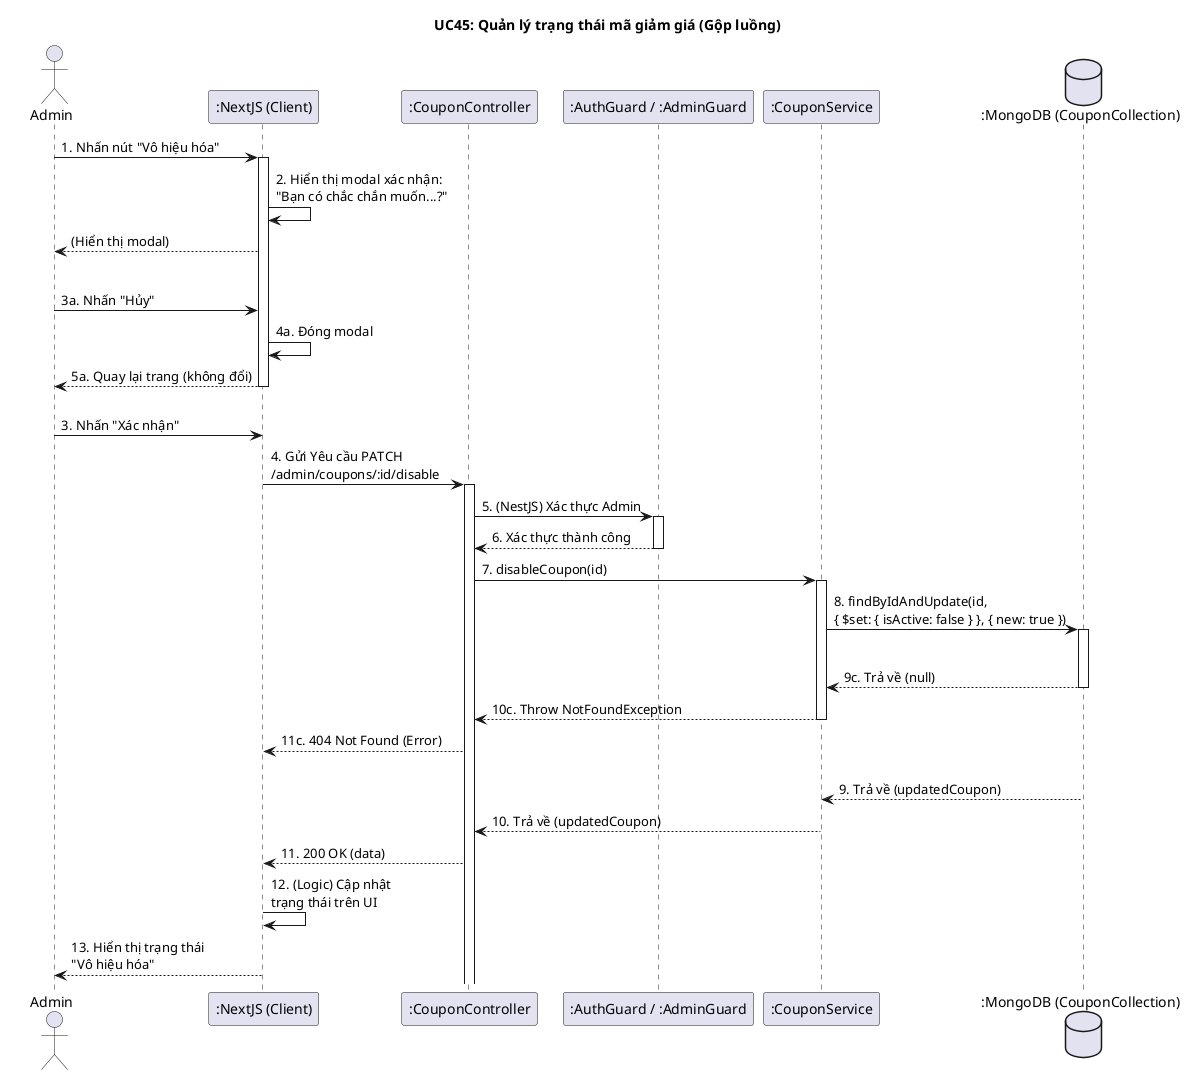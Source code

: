 @startuml
title UC45: Quản lý trạng thái mã giảm giá (Gộp luồng)

actor Admin
participant ":NextJS (Client)" as Client
participant ":CouponController" as Controller
participant ":AuthGuard / :AdminGuard" as Guards
participant ":CouponService" as Service
database ":MongoDB (CouponCollection)" as DB

Admin -> Client: 1. Nhấn nút "Vô hiệu hóa"
activate Client

Client -> Client: 2. Hiển thị modal xác nhận:\n"Bạn có chắc chắn muốn...?"
Client --> Admin: (Hiển thị modal)

alt Luồng thay thế 4a: Admin chọn "Hủy"
    Admin -> Client: 3a. Nhấn "Hủy"
    Client -> Client: 4a. Đóng modal
    Client --> Admin: 5a. Quay lại trang (không đổi)
    deactivate Client

else Luồng chính: Admin chọn "Xác nhận"
    Admin -> Client: 3. Nhấn "Xác nhận"
    Client -> Controller: 4. Gửi Yêu cầu PATCH \n/admin/coupons/:id/disable
    activate Controller

    Controller -> Guards: 5. (NestJS) Xác thực Admin
    activate Guards
    Guards --> Controller: 6. Xác thực thành công
    deactivate Guards

    Controller -> Service: 7. disableCoupon(id)
    activate Service
    
    Service -> DB: 8. findByIdAndUpdate(id, \n{ $set: { isActive: false } }, { new: true })
    activate DB

    alt Không tìm thấy mã (Ngoại lệ)
        DB --> Service: 9c. Trả về (null)
        deactivate DB
        Service --> Controller: 10c. Throw NotFoundException
        deactivate Service
        Controller --> Client: 11c. 404 Not Found (Error)
    else Vô hiệu hóa thành công
        DB --> Service: 9. Trả về (updatedCoupon)
        deactivate DB
        Service --> Controller: 10. Trả về (updatedCoupon)
        deactivate Service
        
        Controller --> Client: 11. 200 OK (data)
        
        Client -> Client: 12. (Logic) Cập nhật \ntrạng thái trên UI
        Client --> Admin: 13. Hiển thị trạng thái \n"Vô hiệu hóa"
